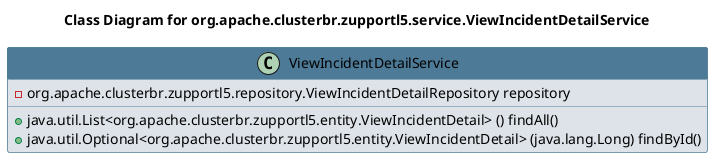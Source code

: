 @startuml 
skinparam class { 
 BackgroundColor #DEE3E9 
 ArrowColor #4D7A97 
 BorderColor #4D7A97 
}
left to right direction 
title Class Diagram for org.apache.clusterbr.zupportl5.service.ViewIncidentDetailService
skinparam titleBackgroundColor White
skinparam classHeaderBackgroundColor #4D7A97 
skinparam stereotypeCBackgroundColor #F8981D 

class ViewIncidentDetailService {
 - org.apache.clusterbr.zupportl5.repository.ViewIncidentDetailRepository repository
 + java.util.List<org.apache.clusterbr.zupportl5.entity.ViewIncidentDetail> () findAll()
 + java.util.Optional<org.apache.clusterbr.zupportl5.entity.ViewIncidentDetail> (java.lang.Long) findById()
}
@enduml